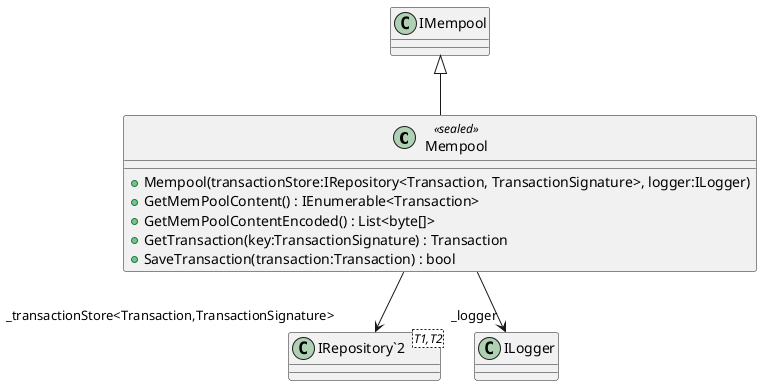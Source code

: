 @startuml
class Mempool <<sealed>> {
    + Mempool(transactionStore:IRepository<Transaction, TransactionSignature>, logger:ILogger)
    + GetMemPoolContent() : IEnumerable<Transaction>
    + GetMemPoolContentEncoded() : List<byte[]>
    + GetTransaction(key:TransactionSignature) : Transaction
    + SaveTransaction(transaction:Transaction) : bool
}
class "IRepository`2"<T1,T2> {
}
IMempool <|-- Mempool
Mempool --> "_logger" ILogger
Mempool --> "_transactionStore<Transaction,TransactionSignature>" "IRepository`2"
@enduml
